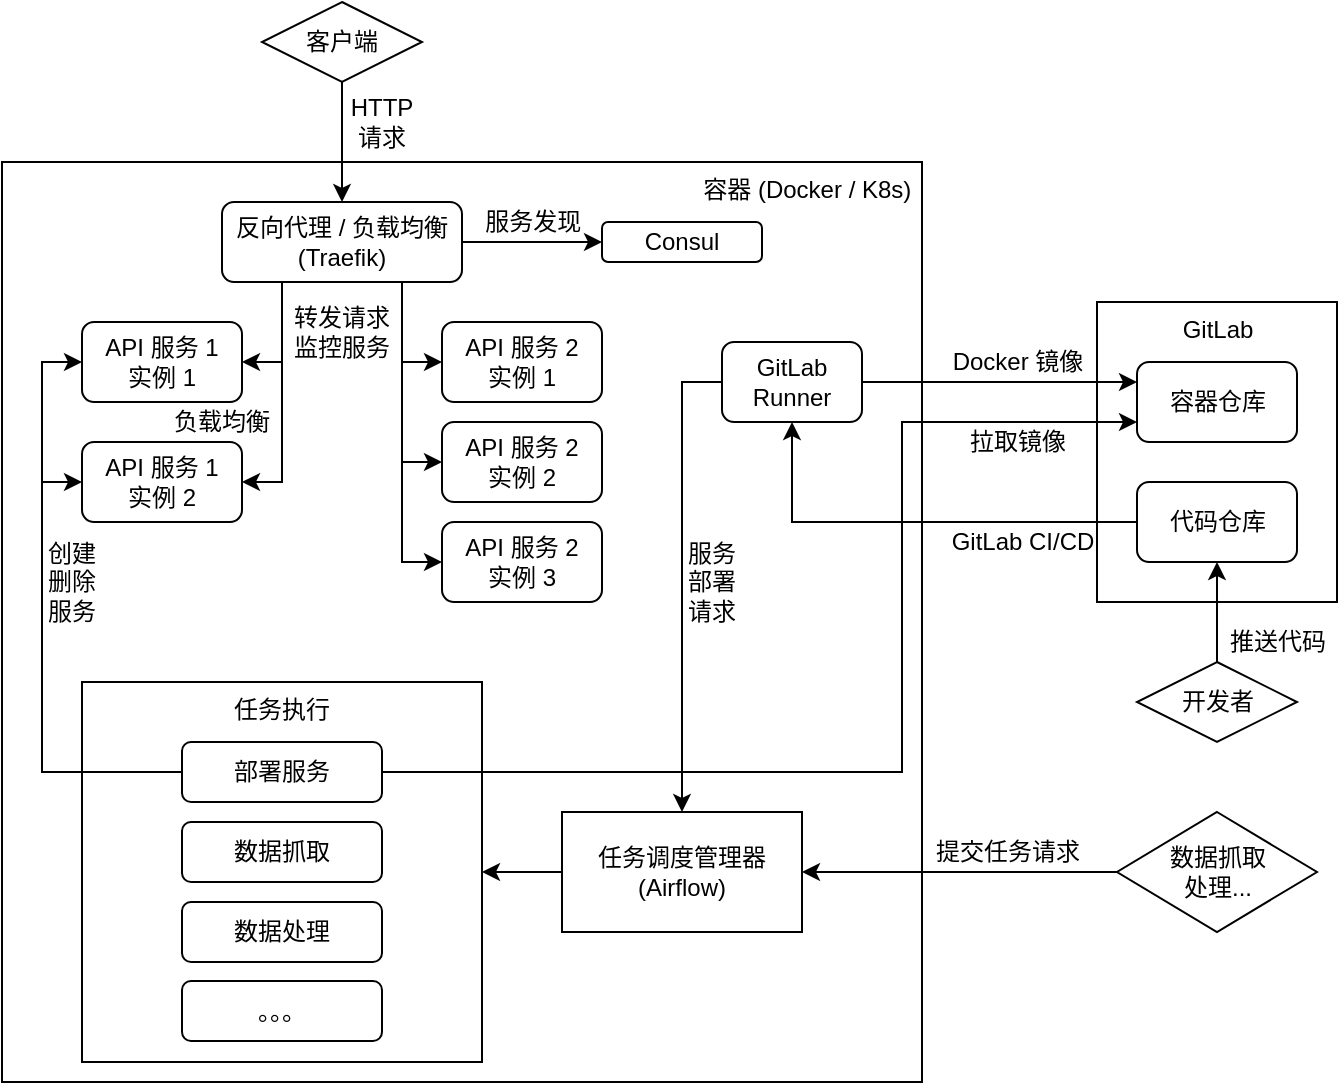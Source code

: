 <mxfile version="13.3.5" type="github">
  <diagram id="FX1fvMjgBzfTqih8M35x" name="第 1 页">
    <mxGraphModel dx="1082" dy="703" grid="1" gridSize="10" guides="1" tooltips="1" connect="1" arrows="1" fold="1" page="1" pageScale="1" pageWidth="827" pageHeight="1169" math="0" shadow="0">
      <root>
        <mxCell id="0" />
        <mxCell id="1" parent="0" />
        <mxCell id="7i-D-QitMW7KGan96A4C-1" value="容器 (Docker / K8s)&amp;nbsp;" style="rounded=0;whiteSpace=wrap;html=1;align=right;labelPosition=center;verticalLabelPosition=middle;verticalAlign=top;" vertex="1" parent="1">
          <mxGeometry x="80" y="160" width="460" height="460" as="geometry" />
        </mxCell>
        <mxCell id="7i-D-QitMW7KGan96A4C-6" value="" style="edgeStyle=orthogonalEdgeStyle;rounded=0;orthogonalLoop=1;jettySize=auto;html=1;" edge="1" parent="1" source="7i-D-QitMW7KGan96A4C-2" target="7i-D-QitMW7KGan96A4C-5">
          <mxGeometry relative="1" as="geometry" />
        </mxCell>
        <mxCell id="7i-D-QitMW7KGan96A4C-2" value="客户端" style="rhombus;whiteSpace=wrap;html=1;" vertex="1" parent="1">
          <mxGeometry x="210" y="80" width="80" height="40" as="geometry" />
        </mxCell>
        <mxCell id="7i-D-QitMW7KGan96A4C-9" value="" style="edgeStyle=orthogonalEdgeStyle;rounded=0;orthogonalLoop=1;jettySize=auto;html=1;" edge="1" parent="1" source="7i-D-QitMW7KGan96A4C-5" target="7i-D-QitMW7KGan96A4C-8">
          <mxGeometry relative="1" as="geometry" />
        </mxCell>
        <mxCell id="7i-D-QitMW7KGan96A4C-16" style="edgeStyle=orthogonalEdgeStyle;rounded=0;orthogonalLoop=1;jettySize=auto;html=1;exitX=0.25;exitY=1;exitDx=0;exitDy=0;entryX=1;entryY=0.5;entryDx=0;entryDy=0;" edge="1" parent="1" source="7i-D-QitMW7KGan96A4C-5" target="7i-D-QitMW7KGan96A4C-11">
          <mxGeometry relative="1" as="geometry" />
        </mxCell>
        <mxCell id="7i-D-QitMW7KGan96A4C-18" style="edgeStyle=orthogonalEdgeStyle;rounded=0;orthogonalLoop=1;jettySize=auto;html=1;exitX=0.25;exitY=1;exitDx=0;exitDy=0;entryX=1;entryY=0.5;entryDx=0;entryDy=0;" edge="1" parent="1" source="7i-D-QitMW7KGan96A4C-5" target="7i-D-QitMW7KGan96A4C-12">
          <mxGeometry relative="1" as="geometry" />
        </mxCell>
        <mxCell id="7i-D-QitMW7KGan96A4C-21" style="edgeStyle=orthogonalEdgeStyle;rounded=0;orthogonalLoop=1;jettySize=auto;html=1;exitX=0.75;exitY=1;exitDx=0;exitDy=0;entryX=0;entryY=0.5;entryDx=0;entryDy=0;" edge="1" parent="1" source="7i-D-QitMW7KGan96A4C-5" target="7i-D-QitMW7KGan96A4C-13">
          <mxGeometry relative="1" as="geometry" />
        </mxCell>
        <mxCell id="7i-D-QitMW7KGan96A4C-22" style="edgeStyle=orthogonalEdgeStyle;rounded=0;orthogonalLoop=1;jettySize=auto;html=1;exitX=0.75;exitY=1;exitDx=0;exitDy=0;entryX=0;entryY=0.5;entryDx=0;entryDy=0;" edge="1" parent="1" source="7i-D-QitMW7KGan96A4C-5" target="7i-D-QitMW7KGan96A4C-14">
          <mxGeometry relative="1" as="geometry" />
        </mxCell>
        <mxCell id="7i-D-QitMW7KGan96A4C-23" style="edgeStyle=orthogonalEdgeStyle;rounded=0;orthogonalLoop=1;jettySize=auto;html=1;exitX=0.75;exitY=1;exitDx=0;exitDy=0;entryX=0;entryY=0.5;entryDx=0;entryDy=0;" edge="1" parent="1" source="7i-D-QitMW7KGan96A4C-5" target="7i-D-QitMW7KGan96A4C-15">
          <mxGeometry relative="1" as="geometry" />
        </mxCell>
        <mxCell id="7i-D-QitMW7KGan96A4C-5" value="反向代理 / 负载均衡&lt;br&gt;(Traefik)" style="rounded=1;whiteSpace=wrap;html=1;align=center;" vertex="1" parent="1">
          <mxGeometry x="190" y="180" width="120" height="40" as="geometry" />
        </mxCell>
        <mxCell id="7i-D-QitMW7KGan96A4C-7" value="HTTP 请求" style="text;html=1;strokeColor=none;fillColor=none;align=center;verticalAlign=middle;whiteSpace=wrap;rounded=0;" vertex="1" parent="1">
          <mxGeometry x="250" y="130" width="40" height="20" as="geometry" />
        </mxCell>
        <mxCell id="7i-D-QitMW7KGan96A4C-8" value="Consul" style="rounded=1;whiteSpace=wrap;html=1;align=center;" vertex="1" parent="1">
          <mxGeometry x="380" y="190" width="80" height="20" as="geometry" />
        </mxCell>
        <mxCell id="7i-D-QitMW7KGan96A4C-10" value="&amp;nbsp;服务发现" style="text;html=1;strokeColor=none;fillColor=none;align=center;verticalAlign=middle;whiteSpace=wrap;rounded=0;" vertex="1" parent="1">
          <mxGeometry x="314" y="180" width="60" height="20" as="geometry" />
        </mxCell>
        <mxCell id="7i-D-QitMW7KGan96A4C-11" value="API 服务 1&lt;br&gt;实例 1" style="rounded=1;whiteSpace=wrap;html=1;align=center;" vertex="1" parent="1">
          <mxGeometry x="120" y="240" width="80" height="40" as="geometry" />
        </mxCell>
        <mxCell id="7i-D-QitMW7KGan96A4C-12" value="API 服务 1&lt;br&gt;实例 2" style="rounded=1;whiteSpace=wrap;html=1;align=center;" vertex="1" parent="1">
          <mxGeometry x="120" y="300" width="80" height="40" as="geometry" />
        </mxCell>
        <mxCell id="7i-D-QitMW7KGan96A4C-13" value="API 服务 2&lt;br&gt;实例 1" style="rounded=1;whiteSpace=wrap;html=1;align=center;" vertex="1" parent="1">
          <mxGeometry x="300" y="240" width="80" height="40" as="geometry" />
        </mxCell>
        <mxCell id="7i-D-QitMW7KGan96A4C-14" value="API 服务 2&lt;br&gt;实例 2" style="rounded=1;whiteSpace=wrap;html=1;align=center;" vertex="1" parent="1">
          <mxGeometry x="300" y="290" width="80" height="40" as="geometry" />
        </mxCell>
        <mxCell id="7i-D-QitMW7KGan96A4C-15" value="API 服务 2&lt;br&gt;实例 3" style="rounded=1;whiteSpace=wrap;html=1;align=center;" vertex="1" parent="1">
          <mxGeometry x="300" y="340" width="80" height="40" as="geometry" />
        </mxCell>
        <mxCell id="7i-D-QitMW7KGan96A4C-24" value="转发请求&lt;br&gt;监控服务" style="text;html=1;strokeColor=none;fillColor=none;align=center;verticalAlign=middle;whiteSpace=wrap;rounded=0;" vertex="1" parent="1">
          <mxGeometry x="220" y="230" width="60" height="30" as="geometry" />
        </mxCell>
        <mxCell id="7i-D-QitMW7KGan96A4C-25" value="负载均衡" style="text;html=1;strokeColor=none;fillColor=none;align=center;verticalAlign=middle;whiteSpace=wrap;rounded=0;" vertex="1" parent="1">
          <mxGeometry x="160" y="280" width="60" height="20" as="geometry" />
        </mxCell>
        <mxCell id="7i-D-QitMW7KGan96A4C-26" value="任务执行" style="rounded=0;whiteSpace=wrap;html=1;align=center;verticalAlign=top;" vertex="1" parent="1">
          <mxGeometry x="120" y="420" width="200" height="190" as="geometry" />
        </mxCell>
        <mxCell id="7i-D-QitMW7KGan96A4C-50" style="edgeStyle=orthogonalEdgeStyle;rounded=0;orthogonalLoop=1;jettySize=auto;html=1;exitX=0;exitY=0.5;exitDx=0;exitDy=0;entryX=0;entryY=0.5;entryDx=0;entryDy=0;" edge="1" parent="1" source="7i-D-QitMW7KGan96A4C-27" target="7i-D-QitMW7KGan96A4C-12">
          <mxGeometry relative="1" as="geometry" />
        </mxCell>
        <mxCell id="7i-D-QitMW7KGan96A4C-51" style="edgeStyle=orthogonalEdgeStyle;rounded=0;orthogonalLoop=1;jettySize=auto;html=1;exitX=0;exitY=0.5;exitDx=0;exitDy=0;entryX=0;entryY=0.5;entryDx=0;entryDy=0;" edge="1" parent="1" source="7i-D-QitMW7KGan96A4C-27" target="7i-D-QitMW7KGan96A4C-11">
          <mxGeometry relative="1" as="geometry" />
        </mxCell>
        <mxCell id="7i-D-QitMW7KGan96A4C-27" value="部署服务" style="rounded=1;whiteSpace=wrap;html=1;align=center;" vertex="1" parent="1">
          <mxGeometry x="170" y="450" width="100" height="30" as="geometry" />
        </mxCell>
        <mxCell id="7i-D-QitMW7KGan96A4C-30" value="数据抓取" style="rounded=1;whiteSpace=wrap;html=1;align=center;" vertex="1" parent="1">
          <mxGeometry x="170" y="490" width="100" height="30" as="geometry" />
        </mxCell>
        <mxCell id="7i-D-QitMW7KGan96A4C-31" value="数据处理" style="rounded=1;whiteSpace=wrap;html=1;align=center;" vertex="1" parent="1">
          <mxGeometry x="170" y="530" width="100" height="30" as="geometry" />
        </mxCell>
        <mxCell id="7i-D-QitMW7KGan96A4C-32" value="。。。" style="rounded=1;whiteSpace=wrap;html=1;align=center;" vertex="1" parent="1">
          <mxGeometry x="170" y="569.5" width="100" height="30" as="geometry" />
        </mxCell>
        <mxCell id="7i-D-QitMW7KGan96A4C-35" value="" style="edgeStyle=orthogonalEdgeStyle;rounded=0;orthogonalLoop=1;jettySize=auto;html=1;entryX=1;entryY=0.5;entryDx=0;entryDy=0;" edge="1" parent="1" source="7i-D-QitMW7KGan96A4C-33" target="7i-D-QitMW7KGan96A4C-26">
          <mxGeometry relative="1" as="geometry">
            <mxPoint x="350" y="550" as="targetPoint" />
          </mxGeometry>
        </mxCell>
        <mxCell id="7i-D-QitMW7KGan96A4C-33" value="任务调度管理器&lt;br&gt;(Airflow)" style="rounded=0;whiteSpace=wrap;html=1;align=center;" vertex="1" parent="1">
          <mxGeometry x="360" y="485" width="120" height="60" as="geometry" />
        </mxCell>
        <mxCell id="7i-D-QitMW7KGan96A4C-36" value="GitLab Runner" style="rounded=1;whiteSpace=wrap;html=1;align=center;" vertex="1" parent="1">
          <mxGeometry x="440" y="250" width="70" height="40" as="geometry" />
        </mxCell>
        <mxCell id="7i-D-QitMW7KGan96A4C-54" value="GitLab Runner" style="rounded=1;whiteSpace=wrap;html=1;align=center;" vertex="1" parent="1">
          <mxGeometry x="627.5" y="250" width="70" height="50" as="geometry" />
        </mxCell>
        <mxCell id="7i-D-QitMW7KGan96A4C-38" value="GitLab" style="rounded=0;whiteSpace=wrap;html=1;align=center;verticalAlign=top;" vertex="1" parent="1">
          <mxGeometry x="627.5" y="230" width="120" height="150" as="geometry" />
        </mxCell>
        <mxCell id="7i-D-QitMW7KGan96A4C-39" value="容器仓库" style="rounded=1;whiteSpace=wrap;html=1;align=center;" vertex="1" parent="1">
          <mxGeometry x="647.5" y="260" width="80" height="40" as="geometry" />
        </mxCell>
        <mxCell id="7i-D-QitMW7KGan96A4C-58" style="edgeStyle=orthogonalEdgeStyle;rounded=0;orthogonalLoop=1;jettySize=auto;html=1;exitX=0;exitY=0.5;exitDx=0;exitDy=0;entryX=0.5;entryY=1;entryDx=0;entryDy=0;" edge="1" parent="1" source="7i-D-QitMW7KGan96A4C-40" target="7i-D-QitMW7KGan96A4C-36">
          <mxGeometry relative="1" as="geometry" />
        </mxCell>
        <mxCell id="7i-D-QitMW7KGan96A4C-40" value="代码仓库" style="rounded=1;whiteSpace=wrap;html=1;align=center;" vertex="1" parent="1">
          <mxGeometry x="647.5" y="320" width="80" height="40" as="geometry" />
        </mxCell>
        <mxCell id="7i-D-QitMW7KGan96A4C-43" style="edgeStyle=orthogonalEdgeStyle;rounded=0;orthogonalLoop=1;jettySize=auto;html=1;entryX=0.5;entryY=1;entryDx=0;entryDy=0;" edge="1" parent="1" source="7i-D-QitMW7KGan96A4C-42" target="7i-D-QitMW7KGan96A4C-40">
          <mxGeometry relative="1" as="geometry" />
        </mxCell>
        <mxCell id="7i-D-QitMW7KGan96A4C-42" value="开发者" style="rhombus;whiteSpace=wrap;html=1;" vertex="1" parent="1">
          <mxGeometry x="647.5" y="410" width="80" height="40" as="geometry" />
        </mxCell>
        <mxCell id="7i-D-QitMW7KGan96A4C-44" value="推送代码" style="text;html=1;strokeColor=none;fillColor=none;align=center;verticalAlign=middle;whiteSpace=wrap;rounded=0;" vertex="1" parent="1">
          <mxGeometry x="687.5" y="390" width="60" height="20" as="geometry" />
        </mxCell>
        <mxCell id="7i-D-QitMW7KGan96A4C-46" value="" style="edgeStyle=orthogonalEdgeStyle;rounded=0;orthogonalLoop=1;jettySize=auto;html=1;entryX=1;entryY=0.5;entryDx=0;entryDy=0;exitX=0;exitY=0.5;exitDx=0;exitDy=0;" edge="1" parent="1" source="7i-D-QitMW7KGan96A4C-45" target="7i-D-QitMW7KGan96A4C-33">
          <mxGeometry relative="1" as="geometry" />
        </mxCell>
        <mxCell id="7i-D-QitMW7KGan96A4C-45" value="数据抓取&lt;br&gt;处理..." style="rhombus;whiteSpace=wrap;html=1;" vertex="1" parent="1">
          <mxGeometry x="637.5" y="485" width="100" height="60" as="geometry" />
        </mxCell>
        <mxCell id="7i-D-QitMW7KGan96A4C-49" value="拉取镜像" style="text;html=1;strokeColor=none;fillColor=none;align=center;verticalAlign=middle;whiteSpace=wrap;rounded=0;" vertex="1" parent="1">
          <mxGeometry x="552.5" y="290" width="70" height="20" as="geometry" />
        </mxCell>
        <mxCell id="7i-D-QitMW7KGan96A4C-52" value="创建删除服务" style="text;html=1;strokeColor=none;fillColor=none;align=center;verticalAlign=middle;whiteSpace=wrap;rounded=0;" vertex="1" parent="1">
          <mxGeometry x="100" y="360" width="30" height="20" as="geometry" />
        </mxCell>
        <mxCell id="7i-D-QitMW7KGan96A4C-53" style="edgeStyle=orthogonalEdgeStyle;rounded=0;orthogonalLoop=1;jettySize=auto;html=1;exitX=1;exitY=0.5;exitDx=0;exitDy=0;entryX=0;entryY=0.75;entryDx=0;entryDy=0;" edge="1" parent="1" source="7i-D-QitMW7KGan96A4C-27" target="7i-D-QitMW7KGan96A4C-39">
          <mxGeometry relative="1" as="geometry">
            <Array as="points">
              <mxPoint x="530" y="465" />
              <mxPoint x="530" y="290" />
            </Array>
          </mxGeometry>
        </mxCell>
        <mxCell id="7i-D-QitMW7KGan96A4C-55" value="" style="edgeStyle=orthogonalEdgeStyle;rounded=0;orthogonalLoop=1;jettySize=auto;html=1;entryX=0;entryY=0.25;entryDx=0;entryDy=0;" edge="1" parent="1" source="7i-D-QitMW7KGan96A4C-36" target="7i-D-QitMW7KGan96A4C-39">
          <mxGeometry relative="1" as="geometry" />
        </mxCell>
        <mxCell id="7i-D-QitMW7KGan96A4C-57" value="Docker 镜像" style="text;html=1;strokeColor=none;fillColor=none;align=center;verticalAlign=middle;whiteSpace=wrap;rounded=0;" vertex="1" parent="1">
          <mxGeometry x="552.5" y="250" width="70" height="20" as="geometry" />
        </mxCell>
        <mxCell id="7i-D-QitMW7KGan96A4C-59" style="edgeStyle=orthogonalEdgeStyle;rounded=0;orthogonalLoop=1;jettySize=auto;html=1;exitX=0;exitY=0.5;exitDx=0;exitDy=0;entryX=0.5;entryY=0;entryDx=0;entryDy=0;" edge="1" parent="1" source="7i-D-QitMW7KGan96A4C-36" target="7i-D-QitMW7KGan96A4C-33">
          <mxGeometry relative="1" as="geometry">
            <mxPoint x="490" y="270" as="sourcePoint" />
            <mxPoint x="470.0" y="390" as="targetPoint" />
          </mxGeometry>
        </mxCell>
        <mxCell id="7i-D-QitMW7KGan96A4C-60" value="GitLab CI/CD" style="text;html=1;strokeColor=none;fillColor=none;align=center;verticalAlign=middle;whiteSpace=wrap;rounded=0;" vertex="1" parent="1">
          <mxGeometry x="552.5" y="340" width="75" height="20" as="geometry" />
        </mxCell>
        <mxCell id="7i-D-QitMW7KGan96A4C-63" value="服务部署请求" style="text;html=1;strokeColor=none;fillColor=none;align=center;verticalAlign=middle;whiteSpace=wrap;rounded=0;" vertex="1" parent="1">
          <mxGeometry x="420" y="360" width="30" height="20" as="geometry" />
        </mxCell>
        <mxCell id="7i-D-QitMW7KGan96A4C-47" value="提交任务请求" style="text;html=1;strokeColor=none;fillColor=none;align=center;verticalAlign=middle;whiteSpace=wrap;rounded=0;" vertex="1" parent="1">
          <mxGeometry x="542.5" y="495" width="80" height="20" as="geometry" />
        </mxCell>
      </root>
    </mxGraphModel>
  </diagram>
</mxfile>
